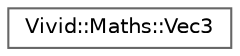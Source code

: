 digraph "Graphical Class Hierarchy"
{
 // LATEX_PDF_SIZE
  bgcolor="transparent";
  edge [fontname=Helvetica,fontsize=10,labelfontname=Helvetica,labelfontsize=10];
  node [fontname=Helvetica,fontsize=10,shape=box,height=0.2,width=0.4];
  rankdir="LR";
  Node0 [label="Vivid::Maths::Vec3",height=0.2,width=0.4,color="grey40", fillcolor="white", style="filled",URL="$struct_vivid_1_1_maths_1_1_vec3.html",tooltip=" "];
}
